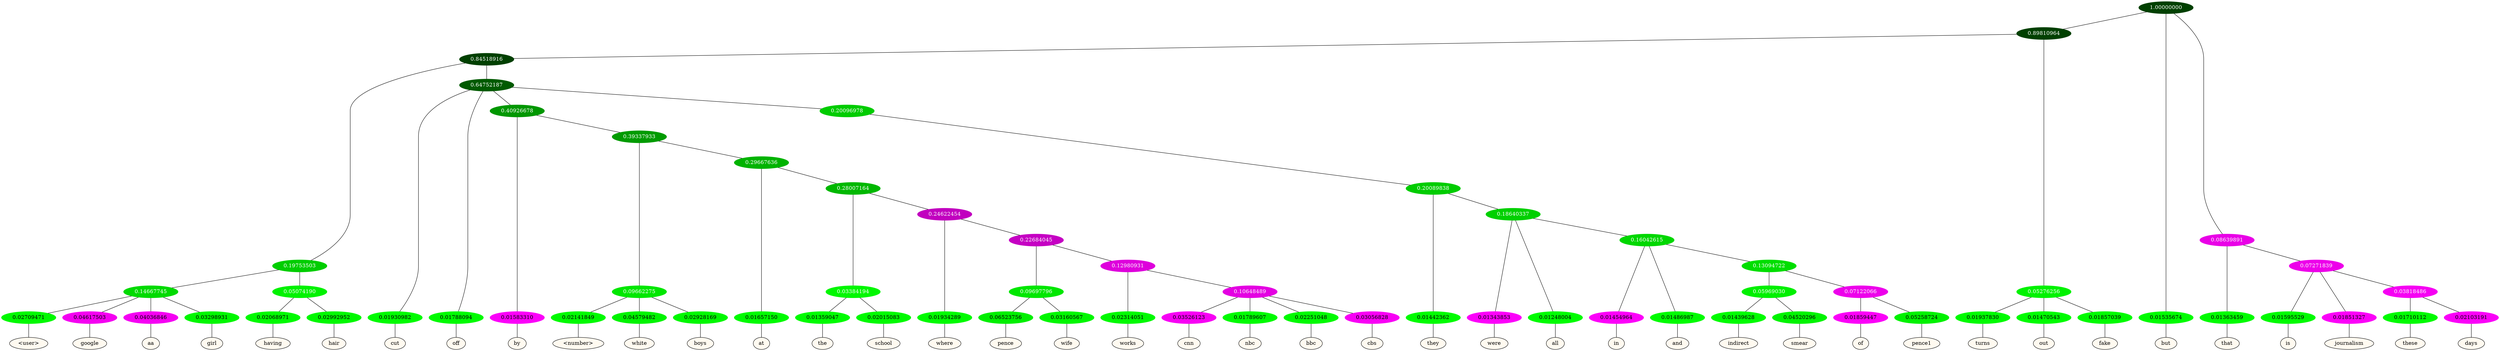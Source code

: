 graph {
	node [format=png height=0.15 nodesep=0.001 ordering=out overlap=prism overlap_scaling=0.01 ranksep=0.001 ratio=0.2 style=filled width=0.15]
	{
		rank=same
		a_w_24 [label="\<user\>" color=black fillcolor=floralwhite style="filled,solid"]
		a_w_25 [label=google color=black fillcolor=floralwhite style="filled,solid"]
		a_w_26 [label=aa color=black fillcolor=floralwhite style="filled,solid"]
		a_w_27 [label=girl color=black fillcolor=floralwhite style="filled,solid"]
		a_w_28 [label=having color=black fillcolor=floralwhite style="filled,solid"]
		a_w_29 [label=hair color=black fillcolor=floralwhite style="filled,solid"]
		a_w_18 [label=cut color=black fillcolor=floralwhite style="filled,solid"]
		a_w_19 [label=off color=black fillcolor=floralwhite style="filled,solid"]
		a_w_30 [label=by color=black fillcolor=floralwhite style="filled,solid"]
		a_w_37 [label="\<number\>" color=black fillcolor=floralwhite style="filled,solid"]
		a_w_38 [label=white color=black fillcolor=floralwhite style="filled,solid"]
		a_w_39 [label=boys color=black fillcolor=floralwhite style="filled,solid"]
		a_w_40 [label=at color=black fillcolor=floralwhite style="filled,solid"]
		a_w_50 [label=the color=black fillcolor=floralwhite style="filled,solid"]
		a_w_51 [label=school color=black fillcolor=floralwhite style="filled,solid"]
		a_w_52 [label=where color=black fillcolor=floralwhite style="filled,solid"]
		a_w_62 [label=pence color=black fillcolor=floralwhite style="filled,solid"]
		a_w_63 [label=wife color=black fillcolor=floralwhite style="filled,solid"]
		a_w_64 [label=works color=black fillcolor=floralwhite style="filled,solid"]
		a_w_66 [label=cnn color=black fillcolor=floralwhite style="filled,solid"]
		a_w_67 [label=nbc color=black fillcolor=floralwhite style="filled,solid"]
		a_w_68 [label=bbc color=black fillcolor=floralwhite style="filled,solid"]
		a_w_69 [label=cbs color=black fillcolor=floralwhite style="filled,solid"]
		a_w_35 [label=they color=black fillcolor=floralwhite style="filled,solid"]
		a_w_42 [label=were color=black fillcolor=floralwhite style="filled,solid"]
		a_w_43 [label=all color=black fillcolor=floralwhite style="filled,solid"]
		a_w_47 [label=in color=black fillcolor=floralwhite style="filled,solid"]
		a_w_48 [label=and color=black fillcolor=floralwhite style="filled,solid"]
		a_w_58 [label=indirect color=black fillcolor=floralwhite style="filled,solid"]
		a_w_59 [label=smear color=black fillcolor=floralwhite style="filled,solid"]
		a_w_60 [label=of color=black fillcolor=floralwhite style="filled,solid"]
		a_w_61 [label=pence1 color=black fillcolor=floralwhite style="filled,solid"]
		a_w_10 [label=turns color=black fillcolor=floralwhite style="filled,solid"]
		a_w_11 [label=out color=black fillcolor=floralwhite style="filled,solid"]
		a_w_12 [label=fake color=black fillcolor=floralwhite style="filled,solid"]
		a_w_2 [label=but color=black fillcolor=floralwhite style="filled,solid"]
		a_w_6 [label=that color=black fillcolor=floralwhite style="filled,solid"]
		a_w_13 [label=is color=black fillcolor=floralwhite style="filled,solid"]
		a_w_14 [label=journalism color=black fillcolor=floralwhite style="filled,solid"]
		a_w_22 [label=these color=black fillcolor=floralwhite style="filled,solid"]
		a_w_23 [label=days color=black fillcolor=floralwhite style="filled,solid"]
	}
	a_n_24 -- a_w_24
	a_n_25 -- a_w_25
	a_n_26 -- a_w_26
	a_n_27 -- a_w_27
	a_n_28 -- a_w_28
	a_n_29 -- a_w_29
	a_n_18 -- a_w_18
	a_n_19 -- a_w_19
	a_n_30 -- a_w_30
	a_n_37 -- a_w_37
	a_n_38 -- a_w_38
	a_n_39 -- a_w_39
	a_n_40 -- a_w_40
	a_n_50 -- a_w_50
	a_n_51 -- a_w_51
	a_n_52 -- a_w_52
	a_n_62 -- a_w_62
	a_n_63 -- a_w_63
	a_n_64 -- a_w_64
	a_n_66 -- a_w_66
	a_n_67 -- a_w_67
	a_n_68 -- a_w_68
	a_n_69 -- a_w_69
	a_n_35 -- a_w_35
	a_n_42 -- a_w_42
	a_n_43 -- a_w_43
	a_n_47 -- a_w_47
	a_n_48 -- a_w_48
	a_n_58 -- a_w_58
	a_n_59 -- a_w_59
	a_n_60 -- a_w_60
	a_n_61 -- a_w_61
	a_n_10 -- a_w_10
	a_n_11 -- a_w_11
	a_n_12 -- a_w_12
	a_n_2 -- a_w_2
	a_n_6 -- a_w_6
	a_n_13 -- a_w_13
	a_n_14 -- a_w_14
	a_n_22 -- a_w_22
	a_n_23 -- a_w_23
	{
		rank=same
		a_n_24 [label=0.02709471 color="0.334 1.000 0.973" fontcolor=black]
		a_n_25 [label=0.04617503 color="0.835 1.000 0.954" fontcolor=black]
		a_n_26 [label=0.04036846 color="0.835 1.000 0.960" fontcolor=black]
		a_n_27 [label=0.03298931 color="0.334 1.000 0.967" fontcolor=black]
		a_n_28 [label=0.02068971 color="0.334 1.000 0.979" fontcolor=black]
		a_n_29 [label=0.02992952 color="0.334 1.000 0.970" fontcolor=black]
		a_n_18 [label=0.01930982 color="0.334 1.000 0.981" fontcolor=black]
		a_n_19 [label=0.01788094 color="0.334 1.000 0.982" fontcolor=black]
		a_n_30 [label=0.01583310 color="0.835 1.000 0.984" fontcolor=black]
		a_n_37 [label=0.02141849 color="0.334 1.000 0.979" fontcolor=black]
		a_n_38 [label=0.04579482 color="0.334 1.000 0.954" fontcolor=black]
		a_n_39 [label=0.02928169 color="0.334 1.000 0.971" fontcolor=black]
		a_n_40 [label=0.01657150 color="0.334 1.000 0.983" fontcolor=black]
		a_n_50 [label=0.01359047 color="0.334 1.000 0.986" fontcolor=black]
		a_n_51 [label=0.02015083 color="0.334 1.000 0.980" fontcolor=black]
		a_n_52 [label=0.01934289 color="0.334 1.000 0.981" fontcolor=black]
		a_n_62 [label=0.06523756 color="0.334 1.000 0.935" fontcolor=black]
		a_n_63 [label=0.03160567 color="0.334 1.000 0.968" fontcolor=black]
		a_n_64 [label=0.02314051 color="0.334 1.000 0.977" fontcolor=black]
		a_n_66 [label=0.03526123 color="0.835 1.000 0.965" fontcolor=black]
		a_n_67 [label=0.01789607 color="0.334 1.000 0.982" fontcolor=black]
		a_n_68 [label=0.02251048 color="0.334 1.000 0.977" fontcolor=black]
		a_n_69 [label=0.03056828 color="0.835 1.000 0.969" fontcolor=black]
		a_n_35 [label=0.01442362 color="0.334 1.000 0.986" fontcolor=black]
		a_n_42 [label=0.01343853 color="0.835 1.000 0.987" fontcolor=black]
		a_n_43 [label=0.01248004 color="0.334 1.000 0.988" fontcolor=black]
		a_n_47 [label=0.01454964 color="0.835 1.000 0.985" fontcolor=black]
		a_n_48 [label=0.01486987 color="0.334 1.000 0.985" fontcolor=black]
		a_n_58 [label=0.01439628 color="0.334 1.000 0.986" fontcolor=black]
		a_n_59 [label=0.04520296 color="0.334 1.000 0.955" fontcolor=black]
		a_n_60 [label=0.01859447 color="0.835 1.000 0.981" fontcolor=black]
		a_n_61 [label=0.05258724 color="0.334 1.000 0.947" fontcolor=black]
		a_n_10 [label=0.01937830 color="0.334 1.000 0.981" fontcolor=black]
		a_n_11 [label=0.01470543 color="0.334 1.000 0.985" fontcolor=black]
		a_n_12 [label=0.01857039 color="0.334 1.000 0.981" fontcolor=black]
		a_n_2 [label=0.01535674 color="0.334 1.000 0.985" fontcolor=black]
		a_n_6 [label=0.01363459 color="0.334 1.000 0.986" fontcolor=black]
		a_n_13 [label=0.01595529 color="0.334 1.000 0.984" fontcolor=black]
		a_n_14 [label=0.01851327 color="0.835 1.000 0.981" fontcolor=black]
		a_n_22 [label=0.01710112 color="0.334 1.000 0.983" fontcolor=black]
		a_n_23 [label=0.02103191 color="0.835 1.000 0.979" fontcolor=black]
	}
	a_n_0 [label=1.00000000 color="0.334 1.000 0.250" fontcolor=grey99]
	a_n_1 [label=0.89810964 color="0.334 1.000 0.250" fontcolor=grey99]
	a_n_0 -- a_n_1
	a_n_0 -- a_n_2
	a_n_3 [label=0.08639891 color="0.835 1.000 0.914" fontcolor=grey99]
	a_n_0 -- a_n_3
	a_n_4 [label=0.84518916 color="0.334 1.000 0.250" fontcolor=grey99]
	a_n_1 -- a_n_4
	a_n_5 [label=0.05276256 color="0.334 1.000 0.947" fontcolor=grey99]
	a_n_1 -- a_n_5
	a_n_3 -- a_n_6
	a_n_7 [label=0.07271839 color="0.835 1.000 0.927" fontcolor=grey99]
	a_n_3 -- a_n_7
	a_n_8 [label=0.19753503 color="0.334 1.000 0.802" fontcolor=grey99]
	a_n_4 -- a_n_8
	a_n_9 [label=0.64752187 color="0.334 1.000 0.352" fontcolor=grey99]
	a_n_4 -- a_n_9
	a_n_5 -- a_n_10
	a_n_5 -- a_n_11
	a_n_5 -- a_n_12
	a_n_7 -- a_n_13
	a_n_7 -- a_n_14
	a_n_15 [label=0.03818486 color="0.835 1.000 0.962" fontcolor=grey99]
	a_n_7 -- a_n_15
	a_n_16 [label=0.14667745 color="0.334 1.000 0.853" fontcolor=grey99]
	a_n_8 -- a_n_16
	a_n_17 [label=0.05074190 color="0.334 1.000 0.949" fontcolor=grey99]
	a_n_8 -- a_n_17
	a_n_9 -- a_n_18
	a_n_9 -- a_n_19
	a_n_20 [label=0.40926678 color="0.334 1.000 0.591" fontcolor=grey99]
	a_n_9 -- a_n_20
	a_n_21 [label=0.20096978 color="0.334 1.000 0.799" fontcolor=grey99]
	a_n_9 -- a_n_21
	a_n_15 -- a_n_22
	a_n_15 -- a_n_23
	a_n_16 -- a_n_24
	a_n_16 -- a_n_25
	a_n_16 -- a_n_26
	a_n_16 -- a_n_27
	a_n_17 -- a_n_28
	a_n_17 -- a_n_29
	a_n_20 -- a_n_30
	a_n_31 [label=0.39337933 color="0.334 1.000 0.607" fontcolor=grey99]
	a_n_20 -- a_n_31
	a_n_32 [label=0.20089838 color="0.334 1.000 0.799" fontcolor=grey99]
	a_n_21 -- a_n_32
	a_n_33 [label=0.09662275 color="0.334 1.000 0.903" fontcolor=grey99]
	a_n_31 -- a_n_33
	a_n_34 [label=0.29667636 color="0.334 1.000 0.703" fontcolor=grey99]
	a_n_31 -- a_n_34
	a_n_32 -- a_n_35
	a_n_36 [label=0.18640337 color="0.334 1.000 0.814" fontcolor=grey99]
	a_n_32 -- a_n_36
	a_n_33 -- a_n_37
	a_n_33 -- a_n_38
	a_n_33 -- a_n_39
	a_n_34 -- a_n_40
	a_n_41 [label=0.28007164 color="0.334 1.000 0.720" fontcolor=grey99]
	a_n_34 -- a_n_41
	a_n_36 -- a_n_42
	a_n_36 -- a_n_43
	a_n_44 [label=0.16042615 color="0.334 1.000 0.840" fontcolor=grey99]
	a_n_36 -- a_n_44
	a_n_45 [label=0.03384194 color="0.334 1.000 0.966" fontcolor=grey99]
	a_n_41 -- a_n_45
	a_n_46 [label=0.24622454 color="0.835 1.000 0.754" fontcolor=grey99]
	a_n_41 -- a_n_46
	a_n_44 -- a_n_47
	a_n_44 -- a_n_48
	a_n_49 [label=0.13094722 color="0.334 1.000 0.869" fontcolor=grey99]
	a_n_44 -- a_n_49
	a_n_45 -- a_n_50
	a_n_45 -- a_n_51
	a_n_46 -- a_n_52
	a_n_53 [label=0.22684045 color="0.835 1.000 0.773" fontcolor=grey99]
	a_n_46 -- a_n_53
	a_n_54 [label=0.05969030 color="0.334 1.000 0.940" fontcolor=grey99]
	a_n_49 -- a_n_54
	a_n_55 [label=0.07122066 color="0.835 1.000 0.929" fontcolor=grey99]
	a_n_49 -- a_n_55
	a_n_56 [label=0.09697796 color="0.334 1.000 0.903" fontcolor=grey99]
	a_n_53 -- a_n_56
	a_n_57 [label=0.12980931 color="0.835 1.000 0.870" fontcolor=grey99]
	a_n_53 -- a_n_57
	a_n_54 -- a_n_58
	a_n_54 -- a_n_59
	a_n_55 -- a_n_60
	a_n_55 -- a_n_61
	a_n_56 -- a_n_62
	a_n_56 -- a_n_63
	a_n_57 -- a_n_64
	a_n_65 [label=0.10648489 color="0.835 1.000 0.894" fontcolor=grey99]
	a_n_57 -- a_n_65
	a_n_65 -- a_n_66
	a_n_65 -- a_n_67
	a_n_65 -- a_n_68
	a_n_65 -- a_n_69
}
